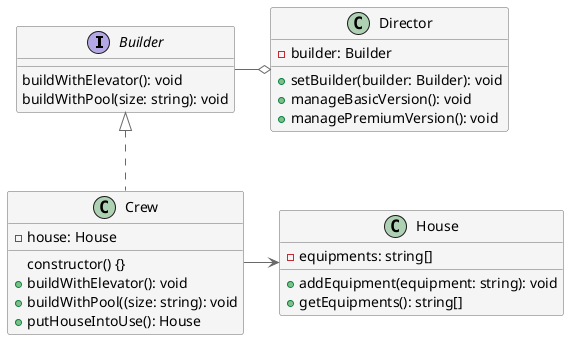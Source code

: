 @startuml

skinparam class {
  backgroundColor whitesmoke
  arrowColor dimgrey
  borderColor dimgrey
}

interface Builder {
  buildWithElevator(): void
  buildWithPool(size: string): void
}

class Director {
  - builder: Builder
  + setBuilder(builder: Builder): void
  + manageBasicVersion(): void
  + managePremiumVersion(): void
}

class Crew {
  - house: House
    constructor() {}
  + buildWithElevator(): void
  + buildWithPool((size: string): void
  + putHouseIntoUse(): House
}

class House {
  - equipments: string[]
  + addEquipment(equipment: string): void
  + getEquipments(): string[]
}

Builder -o Director
Builder <|.. Crew
Crew -> House

@enduml

' Association means "has / invoking its function"
' Aggregation means can exist independently
' Composition means cannot exist independently
' Director class is optional
